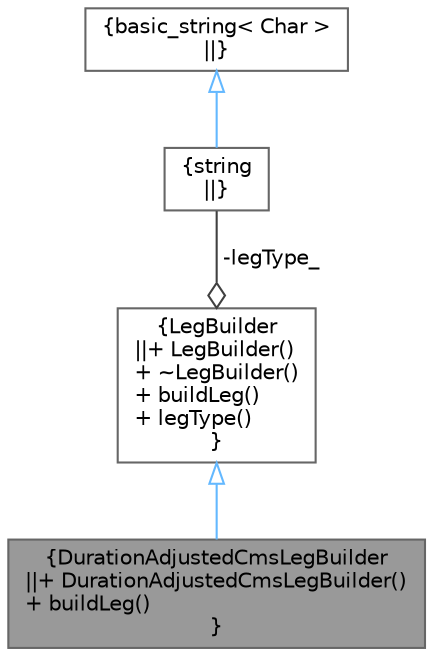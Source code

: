 digraph "DurationAdjustedCmsLegBuilder"
{
 // INTERACTIVE_SVG=YES
 // LATEX_PDF_SIZE
  bgcolor="transparent";
  edge [fontname=Helvetica,fontsize=10,labelfontname=Helvetica,labelfontsize=10];
  node [fontname=Helvetica,fontsize=10,shape=box,height=0.2,width=0.4];
  Node1 [label="{DurationAdjustedCmsLegBuilder\n||+ DurationAdjustedCmsLegBuilder()\l+ buildLeg()\l}",height=0.2,width=0.4,color="gray40", fillcolor="grey60", style="filled", fontcolor="black",tooltip=" "];
  Node2 -> Node1 [dir="back",color="steelblue1",style="solid",arrowtail="onormal"];
  Node2 [label="{LegBuilder\n||+ LegBuilder()\l+ ~LegBuilder()\l+ buildLeg()\l+ legType()\l}",height=0.2,width=0.4,color="gray40", fillcolor="white", style="filled",URL="$classore_1_1data_1_1_leg_builder.html",tooltip=" "];
  Node3 -> Node2 [color="grey25",style="solid",label=" -legType_" ,arrowhead="odiamond"];
  Node3 [label="{string\n||}",height=0.2,width=0.4,color="gray40", fillcolor="white", style="filled",tooltip=" "];
  Node4 -> Node3 [dir="back",color="steelblue1",style="solid",arrowtail="onormal"];
  Node4 [label="{basic_string\< Char \>\n||}",height=0.2,width=0.4,color="gray40", fillcolor="white", style="filled",tooltip=" "];
}

